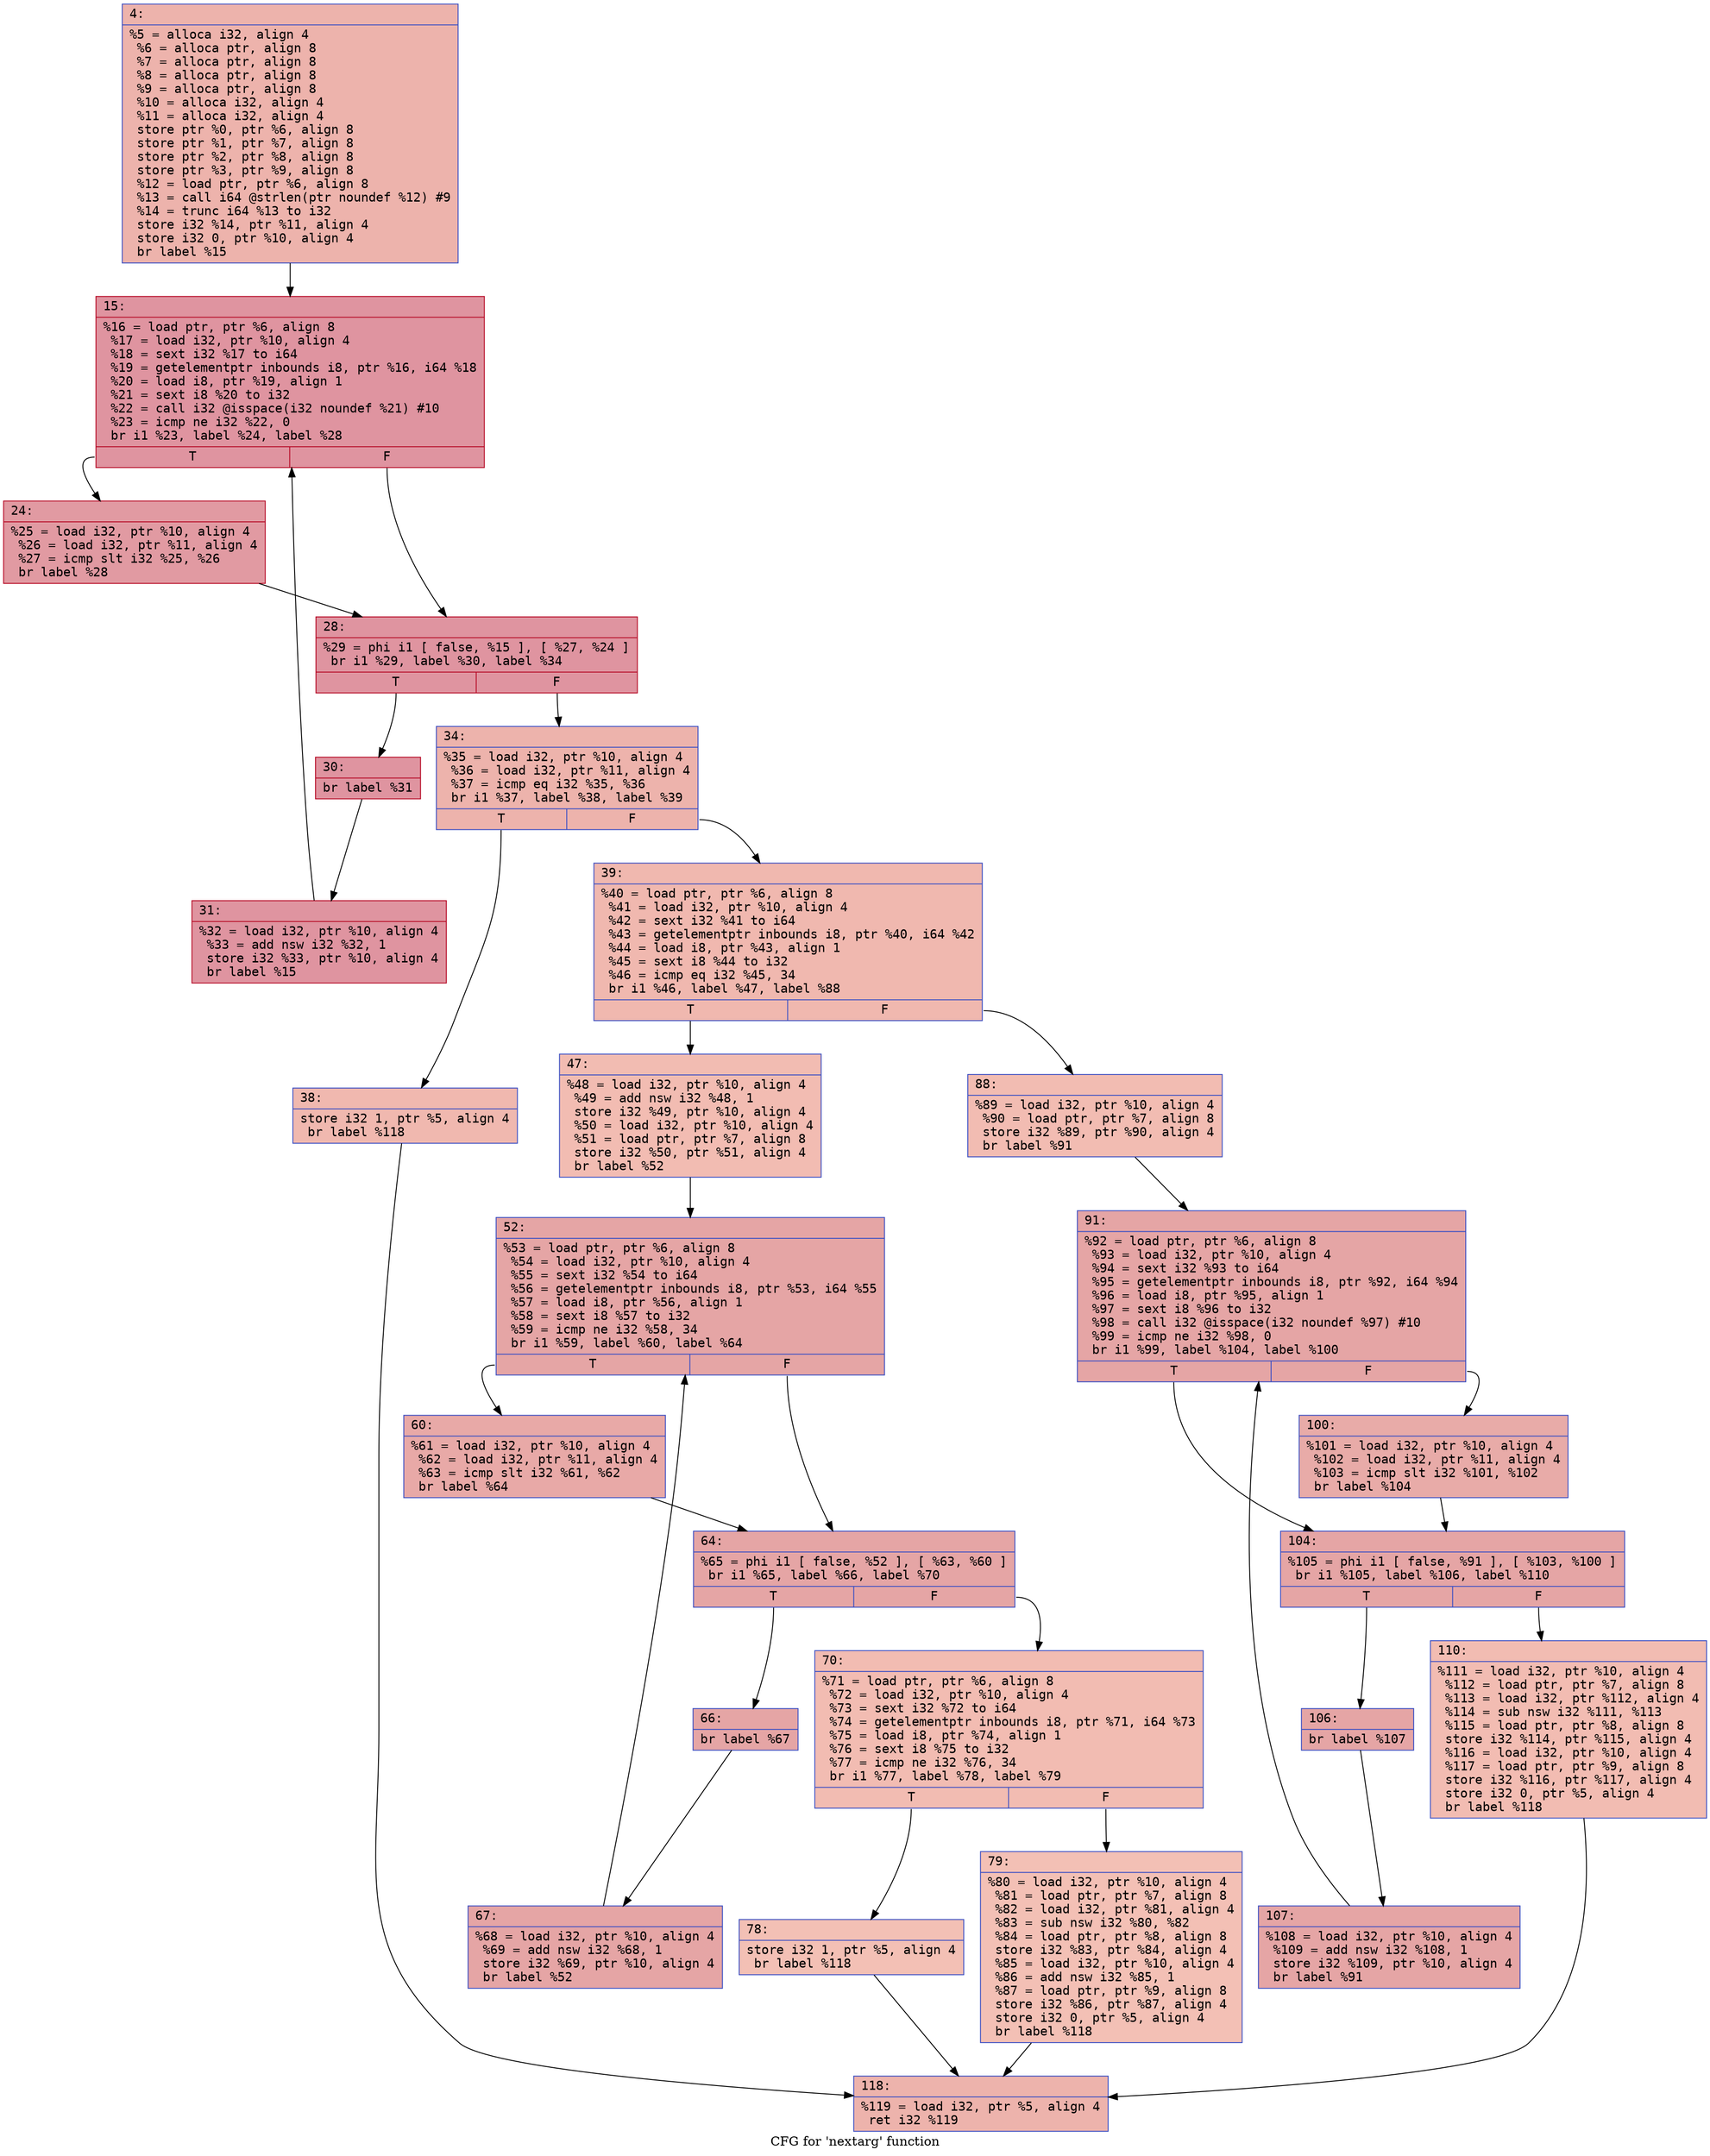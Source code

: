 digraph "CFG for 'nextarg' function" {
	label="CFG for 'nextarg' function";

	Node0x6000031fabc0 [shape=record,color="#3d50c3ff", style=filled, fillcolor="#d6524470" fontname="Courier",label="{4:\l|  %5 = alloca i32, align 4\l  %6 = alloca ptr, align 8\l  %7 = alloca ptr, align 8\l  %8 = alloca ptr, align 8\l  %9 = alloca ptr, align 8\l  %10 = alloca i32, align 4\l  %11 = alloca i32, align 4\l  store ptr %0, ptr %6, align 8\l  store ptr %1, ptr %7, align 8\l  store ptr %2, ptr %8, align 8\l  store ptr %3, ptr %9, align 8\l  %12 = load ptr, ptr %6, align 8\l  %13 = call i64 @strlen(ptr noundef %12) #9\l  %14 = trunc i64 %13 to i32\l  store i32 %14, ptr %11, align 4\l  store i32 0, ptr %10, align 4\l  br label %15\l}"];
	Node0x6000031fabc0 -> Node0x6000031fac10[tooltip="4 -> 15\nProbability 100.00%" ];
	Node0x6000031fac10 [shape=record,color="#b70d28ff", style=filled, fillcolor="#b70d2870" fontname="Courier",label="{15:\l|  %16 = load ptr, ptr %6, align 8\l  %17 = load i32, ptr %10, align 4\l  %18 = sext i32 %17 to i64\l  %19 = getelementptr inbounds i8, ptr %16, i64 %18\l  %20 = load i8, ptr %19, align 1\l  %21 = sext i8 %20 to i32\l  %22 = call i32 @isspace(i32 noundef %21) #10\l  %23 = icmp ne i32 %22, 0\l  br i1 %23, label %24, label %28\l|{<s0>T|<s1>F}}"];
	Node0x6000031fac10:s0 -> Node0x6000031fac60[tooltip="15 -> 24\nProbability 62.50%" ];
	Node0x6000031fac10:s1 -> Node0x6000031facb0[tooltip="15 -> 28\nProbability 37.50%" ];
	Node0x6000031fac60 [shape=record,color="#b70d28ff", style=filled, fillcolor="#bb1b2c70" fontname="Courier",label="{24:\l|  %25 = load i32, ptr %10, align 4\l  %26 = load i32, ptr %11, align 4\l  %27 = icmp slt i32 %25, %26\l  br label %28\l}"];
	Node0x6000031fac60 -> Node0x6000031facb0[tooltip="24 -> 28\nProbability 100.00%" ];
	Node0x6000031facb0 [shape=record,color="#b70d28ff", style=filled, fillcolor="#b70d2870" fontname="Courier",label="{28:\l|  %29 = phi i1 [ false, %15 ], [ %27, %24 ]\l  br i1 %29, label %30, label %34\l|{<s0>T|<s1>F}}"];
	Node0x6000031facb0:s0 -> Node0x6000031fad00[tooltip="28 -> 30\nProbability 96.88%" ];
	Node0x6000031facb0:s1 -> Node0x6000031fada0[tooltip="28 -> 34\nProbability 3.12%" ];
	Node0x6000031fad00 [shape=record,color="#b70d28ff", style=filled, fillcolor="#b70d2870" fontname="Courier",label="{30:\l|  br label %31\l}"];
	Node0x6000031fad00 -> Node0x6000031fad50[tooltip="30 -> 31\nProbability 100.00%" ];
	Node0x6000031fad50 [shape=record,color="#b70d28ff", style=filled, fillcolor="#b70d2870" fontname="Courier",label="{31:\l|  %32 = load i32, ptr %10, align 4\l  %33 = add nsw i32 %32, 1\l  store i32 %33, ptr %10, align 4\l  br label %15\l}"];
	Node0x6000031fad50 -> Node0x6000031fac10[tooltip="31 -> 15\nProbability 100.00%" ];
	Node0x6000031fada0 [shape=record,color="#3d50c3ff", style=filled, fillcolor="#d6524470" fontname="Courier",label="{34:\l|  %35 = load i32, ptr %10, align 4\l  %36 = load i32, ptr %11, align 4\l  %37 = icmp eq i32 %35, %36\l  br i1 %37, label %38, label %39\l|{<s0>T|<s1>F}}"];
	Node0x6000031fada0:s0 -> Node0x6000031fadf0[tooltip="34 -> 38\nProbability 50.00%" ];
	Node0x6000031fada0:s1 -> Node0x6000031fae40[tooltip="34 -> 39\nProbability 50.00%" ];
	Node0x6000031fadf0 [shape=record,color="#3d50c3ff", style=filled, fillcolor="#dc5d4a70" fontname="Courier",label="{38:\l|  store i32 1, ptr %5, align 4\l  br label %118\l}"];
	Node0x6000031fadf0 -> Node0x6000031fb390[tooltip="38 -> 118\nProbability 100.00%" ];
	Node0x6000031fae40 [shape=record,color="#3d50c3ff", style=filled, fillcolor="#dc5d4a70" fontname="Courier",label="{39:\l|  %40 = load ptr, ptr %6, align 8\l  %41 = load i32, ptr %10, align 4\l  %42 = sext i32 %41 to i64\l  %43 = getelementptr inbounds i8, ptr %40, i64 %42\l  %44 = load i8, ptr %43, align 1\l  %45 = sext i8 %44 to i32\l  %46 = icmp eq i32 %45, 34\l  br i1 %46, label %47, label %88\l|{<s0>T|<s1>F}}"];
	Node0x6000031fae40:s0 -> Node0x6000031fae90[tooltip="39 -> 47\nProbability 50.00%" ];
	Node0x6000031fae40:s1 -> Node0x6000031fb160[tooltip="39 -> 88\nProbability 50.00%" ];
	Node0x6000031fae90 [shape=record,color="#3d50c3ff", style=filled, fillcolor="#e1675170" fontname="Courier",label="{47:\l|  %48 = load i32, ptr %10, align 4\l  %49 = add nsw i32 %48, 1\l  store i32 %49, ptr %10, align 4\l  %50 = load i32, ptr %10, align 4\l  %51 = load ptr, ptr %7, align 8\l  store i32 %50, ptr %51, align 4\l  br label %52\l}"];
	Node0x6000031fae90 -> Node0x6000031faee0[tooltip="47 -> 52\nProbability 100.00%" ];
	Node0x6000031faee0 [shape=record,color="#3d50c3ff", style=filled, fillcolor="#c5333470" fontname="Courier",label="{52:\l|  %53 = load ptr, ptr %6, align 8\l  %54 = load i32, ptr %10, align 4\l  %55 = sext i32 %54 to i64\l  %56 = getelementptr inbounds i8, ptr %53, i64 %55\l  %57 = load i8, ptr %56, align 1\l  %58 = sext i8 %57 to i32\l  %59 = icmp ne i32 %58, 34\l  br i1 %59, label %60, label %64\l|{<s0>T|<s1>F}}"];
	Node0x6000031faee0:s0 -> Node0x6000031faf30[tooltip="52 -> 60\nProbability 50.00%" ];
	Node0x6000031faee0:s1 -> Node0x6000031faf80[tooltip="52 -> 64\nProbability 50.00%" ];
	Node0x6000031faf30 [shape=record,color="#3d50c3ff", style=filled, fillcolor="#ca3b3770" fontname="Courier",label="{60:\l|  %61 = load i32, ptr %10, align 4\l  %62 = load i32, ptr %11, align 4\l  %63 = icmp slt i32 %61, %62\l  br label %64\l}"];
	Node0x6000031faf30 -> Node0x6000031faf80[tooltip="60 -> 64\nProbability 100.00%" ];
	Node0x6000031faf80 [shape=record,color="#3d50c3ff", style=filled, fillcolor="#c5333470" fontname="Courier",label="{64:\l|  %65 = phi i1 [ false, %52 ], [ %63, %60 ]\l  br i1 %65, label %66, label %70\l|{<s0>T|<s1>F}}"];
	Node0x6000031faf80:s0 -> Node0x6000031fafd0[tooltip="64 -> 66\nProbability 96.88%" ];
	Node0x6000031faf80:s1 -> Node0x6000031fb070[tooltip="64 -> 70\nProbability 3.12%" ];
	Node0x6000031fafd0 [shape=record,color="#3d50c3ff", style=filled, fillcolor="#c5333470" fontname="Courier",label="{66:\l|  br label %67\l}"];
	Node0x6000031fafd0 -> Node0x6000031fb020[tooltip="66 -> 67\nProbability 100.00%" ];
	Node0x6000031fb020 [shape=record,color="#3d50c3ff", style=filled, fillcolor="#c5333470" fontname="Courier",label="{67:\l|  %68 = load i32, ptr %10, align 4\l  %69 = add nsw i32 %68, 1\l  store i32 %69, ptr %10, align 4\l  br label %52\l}"];
	Node0x6000031fb020 -> Node0x6000031faee0[tooltip="67 -> 52\nProbability 100.00%" ];
	Node0x6000031fb070 [shape=record,color="#3d50c3ff", style=filled, fillcolor="#e1675170" fontname="Courier",label="{70:\l|  %71 = load ptr, ptr %6, align 8\l  %72 = load i32, ptr %10, align 4\l  %73 = sext i32 %72 to i64\l  %74 = getelementptr inbounds i8, ptr %71, i64 %73\l  %75 = load i8, ptr %74, align 1\l  %76 = sext i8 %75 to i32\l  %77 = icmp ne i32 %76, 34\l  br i1 %77, label %78, label %79\l|{<s0>T|<s1>F}}"];
	Node0x6000031fb070:s0 -> Node0x6000031fb0c0[tooltip="70 -> 78\nProbability 50.00%" ];
	Node0x6000031fb070:s1 -> Node0x6000031fb110[tooltip="70 -> 79\nProbability 50.00%" ];
	Node0x6000031fb0c0 [shape=record,color="#3d50c3ff", style=filled, fillcolor="#e5705870" fontname="Courier",label="{78:\l|  store i32 1, ptr %5, align 4\l  br label %118\l}"];
	Node0x6000031fb0c0 -> Node0x6000031fb390[tooltip="78 -> 118\nProbability 100.00%" ];
	Node0x6000031fb110 [shape=record,color="#3d50c3ff", style=filled, fillcolor="#e5705870" fontname="Courier",label="{79:\l|  %80 = load i32, ptr %10, align 4\l  %81 = load ptr, ptr %7, align 8\l  %82 = load i32, ptr %81, align 4\l  %83 = sub nsw i32 %80, %82\l  %84 = load ptr, ptr %8, align 8\l  store i32 %83, ptr %84, align 4\l  %85 = load i32, ptr %10, align 4\l  %86 = add nsw i32 %85, 1\l  %87 = load ptr, ptr %9, align 8\l  store i32 %86, ptr %87, align 4\l  store i32 0, ptr %5, align 4\l  br label %118\l}"];
	Node0x6000031fb110 -> Node0x6000031fb390[tooltip="79 -> 118\nProbability 100.00%" ];
	Node0x6000031fb160 [shape=record,color="#3d50c3ff", style=filled, fillcolor="#e1675170" fontname="Courier",label="{88:\l|  %89 = load i32, ptr %10, align 4\l  %90 = load ptr, ptr %7, align 8\l  store i32 %89, ptr %90, align 4\l  br label %91\l}"];
	Node0x6000031fb160 -> Node0x6000031fb1b0[tooltip="88 -> 91\nProbability 100.00%" ];
	Node0x6000031fb1b0 [shape=record,color="#3d50c3ff", style=filled, fillcolor="#c5333470" fontname="Courier",label="{91:\l|  %92 = load ptr, ptr %6, align 8\l  %93 = load i32, ptr %10, align 4\l  %94 = sext i32 %93 to i64\l  %95 = getelementptr inbounds i8, ptr %92, i64 %94\l  %96 = load i8, ptr %95, align 1\l  %97 = sext i8 %96 to i32\l  %98 = call i32 @isspace(i32 noundef %97) #10\l  %99 = icmp ne i32 %98, 0\l  br i1 %99, label %104, label %100\l|{<s0>T|<s1>F}}"];
	Node0x6000031fb1b0:s0 -> Node0x6000031fb250[tooltip="91 -> 104\nProbability 62.50%" ];
	Node0x6000031fb1b0:s1 -> Node0x6000031fb200[tooltip="91 -> 100\nProbability 37.50%" ];
	Node0x6000031fb200 [shape=record,color="#3d50c3ff", style=filled, fillcolor="#cc403a70" fontname="Courier",label="{100:\l|  %101 = load i32, ptr %10, align 4\l  %102 = load i32, ptr %11, align 4\l  %103 = icmp slt i32 %101, %102\l  br label %104\l}"];
	Node0x6000031fb200 -> Node0x6000031fb250[tooltip="100 -> 104\nProbability 100.00%" ];
	Node0x6000031fb250 [shape=record,color="#3d50c3ff", style=filled, fillcolor="#c5333470" fontname="Courier",label="{104:\l|  %105 = phi i1 [ false, %91 ], [ %103, %100 ]\l  br i1 %105, label %106, label %110\l|{<s0>T|<s1>F}}"];
	Node0x6000031fb250:s0 -> Node0x6000031fb2a0[tooltip="104 -> 106\nProbability 96.88%" ];
	Node0x6000031fb250:s1 -> Node0x6000031fb340[tooltip="104 -> 110\nProbability 3.12%" ];
	Node0x6000031fb2a0 [shape=record,color="#3d50c3ff", style=filled, fillcolor="#c5333470" fontname="Courier",label="{106:\l|  br label %107\l}"];
	Node0x6000031fb2a0 -> Node0x6000031fb2f0[tooltip="106 -> 107\nProbability 100.00%" ];
	Node0x6000031fb2f0 [shape=record,color="#3d50c3ff", style=filled, fillcolor="#c5333470" fontname="Courier",label="{107:\l|  %108 = load i32, ptr %10, align 4\l  %109 = add nsw i32 %108, 1\l  store i32 %109, ptr %10, align 4\l  br label %91\l}"];
	Node0x6000031fb2f0 -> Node0x6000031fb1b0[tooltip="107 -> 91\nProbability 100.00%" ];
	Node0x6000031fb340 [shape=record,color="#3d50c3ff", style=filled, fillcolor="#e1675170" fontname="Courier",label="{110:\l|  %111 = load i32, ptr %10, align 4\l  %112 = load ptr, ptr %7, align 8\l  %113 = load i32, ptr %112, align 4\l  %114 = sub nsw i32 %111, %113\l  %115 = load ptr, ptr %8, align 8\l  store i32 %114, ptr %115, align 4\l  %116 = load i32, ptr %10, align 4\l  %117 = load ptr, ptr %9, align 8\l  store i32 %116, ptr %117, align 4\l  store i32 0, ptr %5, align 4\l  br label %118\l}"];
	Node0x6000031fb340 -> Node0x6000031fb390[tooltip="110 -> 118\nProbability 100.00%" ];
	Node0x6000031fb390 [shape=record,color="#3d50c3ff", style=filled, fillcolor="#d6524470" fontname="Courier",label="{118:\l|  %119 = load i32, ptr %5, align 4\l  ret i32 %119\l}"];
}
